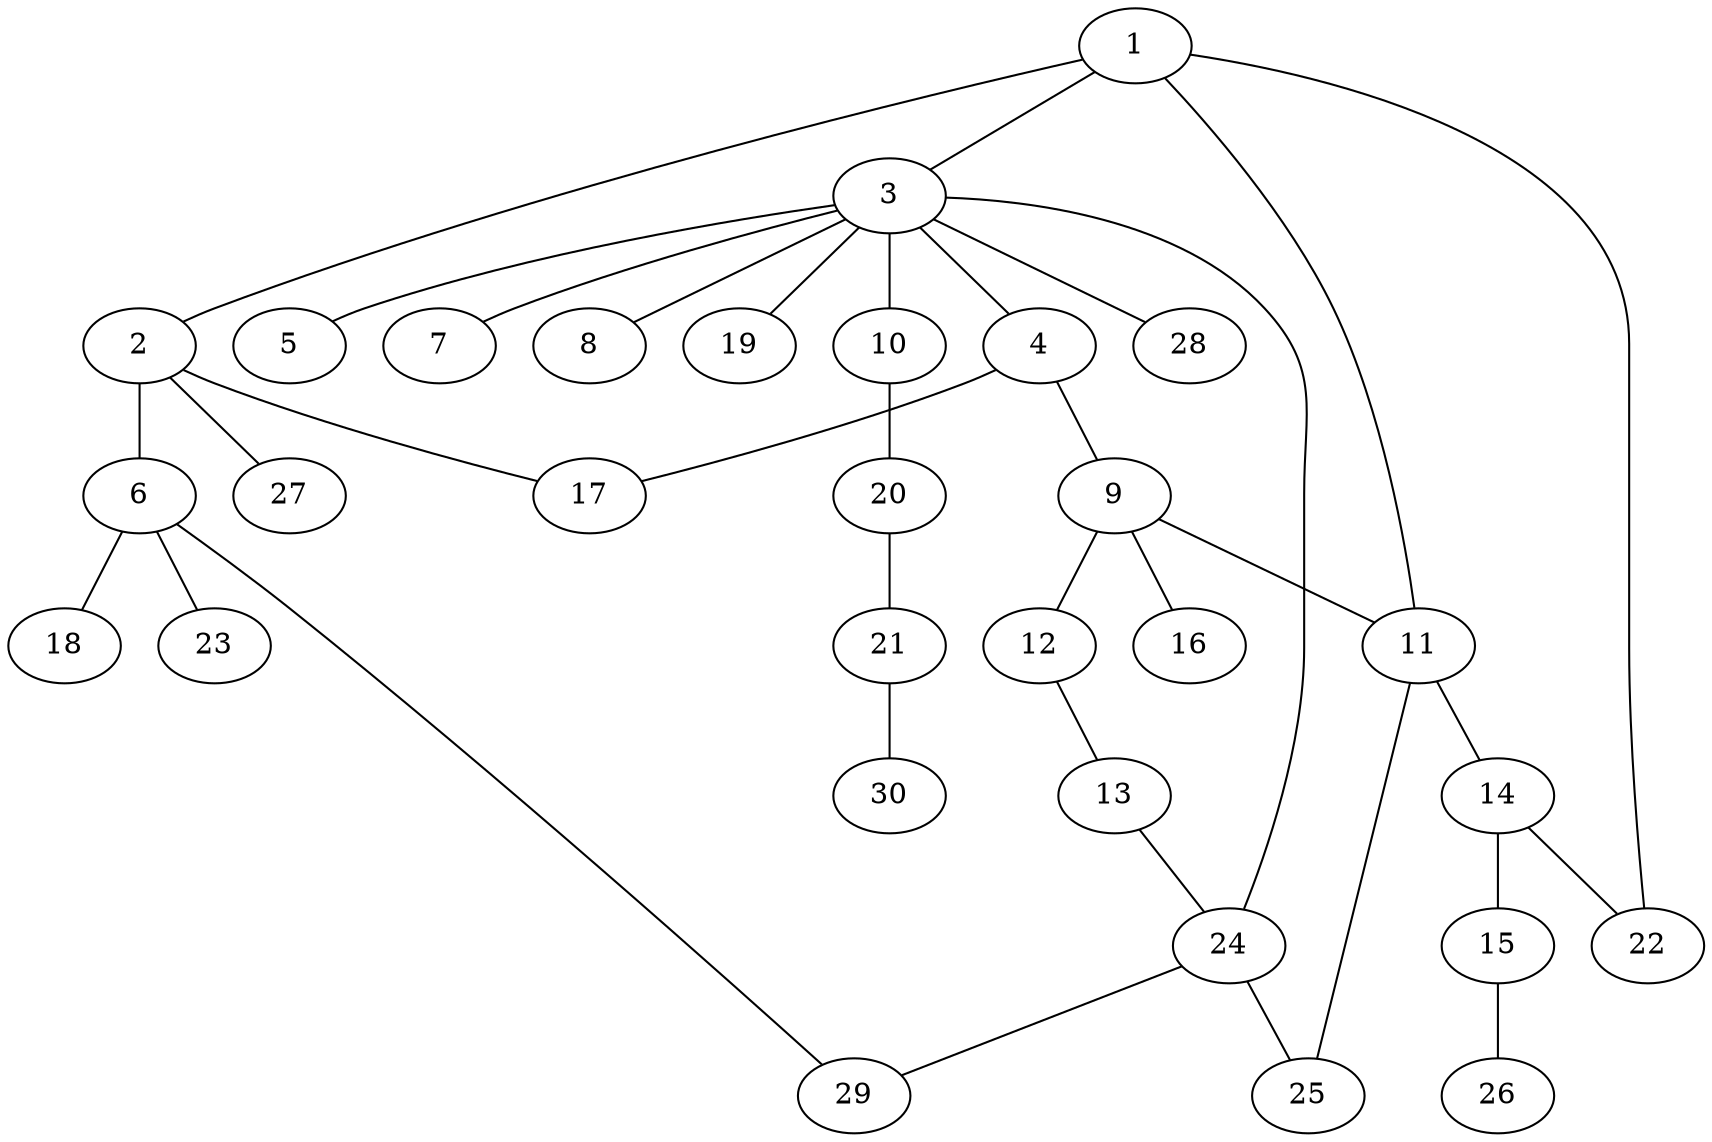 graph graphname {1--2
1--3
1--11
1--22
2--6
2--17
2--27
3--4
3--5
3--7
3--8
3--10
3--19
3--24
3--28
4--9
4--17
6--18
6--23
6--29
9--11
9--12
9--16
10--20
11--14
11--25
12--13
13--24
14--15
14--22
15--26
20--21
21--30
24--25
24--29
}